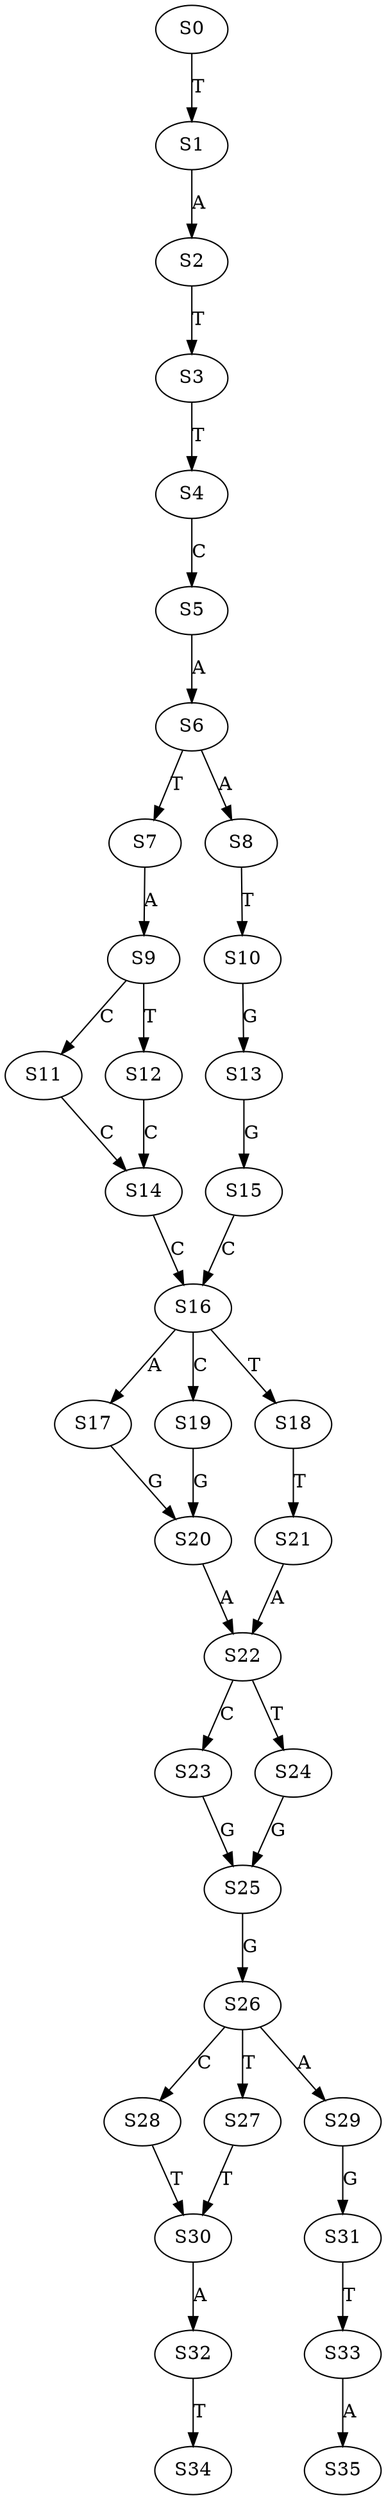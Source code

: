 strict digraph  {
	S0 -> S1 [ label = T ];
	S1 -> S2 [ label = A ];
	S2 -> S3 [ label = T ];
	S3 -> S4 [ label = T ];
	S4 -> S5 [ label = C ];
	S5 -> S6 [ label = A ];
	S6 -> S7 [ label = T ];
	S6 -> S8 [ label = A ];
	S7 -> S9 [ label = A ];
	S8 -> S10 [ label = T ];
	S9 -> S11 [ label = C ];
	S9 -> S12 [ label = T ];
	S10 -> S13 [ label = G ];
	S11 -> S14 [ label = C ];
	S12 -> S14 [ label = C ];
	S13 -> S15 [ label = G ];
	S14 -> S16 [ label = C ];
	S15 -> S16 [ label = C ];
	S16 -> S17 [ label = A ];
	S16 -> S18 [ label = T ];
	S16 -> S19 [ label = C ];
	S17 -> S20 [ label = G ];
	S18 -> S21 [ label = T ];
	S19 -> S20 [ label = G ];
	S20 -> S22 [ label = A ];
	S21 -> S22 [ label = A ];
	S22 -> S23 [ label = C ];
	S22 -> S24 [ label = T ];
	S23 -> S25 [ label = G ];
	S24 -> S25 [ label = G ];
	S25 -> S26 [ label = G ];
	S26 -> S27 [ label = T ];
	S26 -> S28 [ label = C ];
	S26 -> S29 [ label = A ];
	S27 -> S30 [ label = T ];
	S28 -> S30 [ label = T ];
	S29 -> S31 [ label = G ];
	S30 -> S32 [ label = A ];
	S31 -> S33 [ label = T ];
	S32 -> S34 [ label = T ];
	S33 -> S35 [ label = A ];
}
